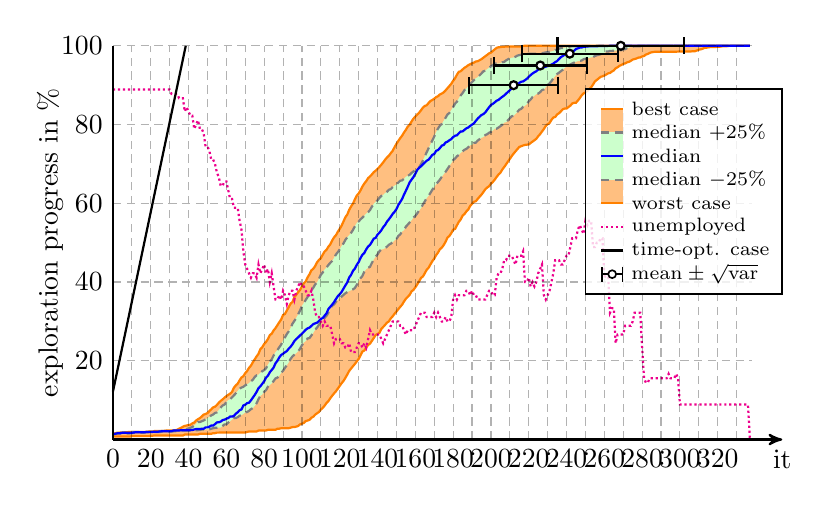 \begin{tikzpicture}[thick]


% plot data, scaled to 8cm
\begin{scope}[yscale=0.05, xscale=0.024]
\draw[draw=orange, fill=orange!50] (0.00, 0.73) -- (1.00, 0.76) -- (2.00, 0.76) -- (3.00, 0.76) -- (4.00, 0.76) -- (5.00, 0.76) -- (6.00, 0.76) -- (7.00, 0.76) -- (8.00, 0.76) -- (9.00, 0.76) -- (10.00, 0.87) -- (11.00, 0.87) -- (12.00, 0.87) -- (13.00, 0.87) -- (14.00, 0.87) -- (15.00, 0.87) -- (16.00, 0.87) -- (17.00, 0.87) -- (18.00, 0.87) -- (19.00, 0.87) -- (20.00, 0.98) -- (21.00, 0.98) -- (22.00, 1.02) -- (23.00, 1.02) -- (24.00, 1.02) -- (25.00, 1.02) -- (26.00, 1.02) -- (27.00, 1.02) -- (28.00, 1.02) -- (29.00, 1.02) -- (30.00, 1.02) -- (31.00, 1.02) -- (32.00, 1.02) -- (33.00, 1.02) -- (34.00, 1.02) -- (35.00, 1.02) -- (36.00, 1.02) -- (37.00, 1.02) -- (38.00, 1.27) -- (39.00, 1.29) -- (40.00, 1.29) -- (41.00, 1.29) -- (42.00, 1.29) -- (43.00, 1.29) -- (44.00, 1.29) -- (45.00, 1.29) -- (46.00, 1.45) -- (47.00, 1.45) -- (48.00, 1.45) -- (49.00, 1.45) -- (50.00, 1.45) -- (51.00, 1.45) -- (52.00, 1.45) -- (53.00, 1.62) -- (54.00, 1.62) -- (55.00, 1.76) -- (56.00, 1.76) -- (57.00, 1.78) -- (58.00, 1.78) -- (59.00, 1.78) -- (60.00, 1.78) -- (61.00, 1.78) -- (62.00, 1.78) -- (63.00, 1.78) -- (64.00, 1.78) -- (65.00, 1.78) -- (66.00, 1.78) -- (67.00, 1.78) -- (68.00, 1.78) -- (69.00, 1.78) -- (70.00, 1.78) -- (71.00, 1.93) -- (72.00, 2.05) -- (73.00, 2.05) -- (74.00, 2.05) -- (75.00, 2.05) -- (76.00, 2.05) -- (77.00, 2.27) -- (78.00, 2.31) -- (79.00, 2.31) -- (80.00, 2.31) -- (81.00, 2.31) -- (82.00, 2.47) -- (83.00, 2.47) -- (84.00, 2.47) -- (85.00, 2.47) -- (86.00, 2.47) -- (87.00, 2.76) -- (88.00, 2.76) -- (89.00, 2.87) -- (90.00, 2.87) -- (91.00, 2.87) -- (92.00, 2.87) -- (93.00, 2.87) -- (94.00, 3.02) -- (95.00, 3.16) -- (96.00, 3.16) -- (97.00, 3.29) -- (98.00, 3.45) -- (99.00, 3.85) -- (100.00, 4.02) -- (101.00, 4.23) -- (102.00, 4.69) -- (103.00, 4.83) -- (104.00, 5.00) -- (105.00, 5.54) -- (106.00, 5.80) -- (107.00, 6.32) -- (108.00, 6.67) -- (109.00, 7.00) -- (110.00, 7.63) -- (111.00, 8.03) -- (112.00, 8.61) -- (113.00, 9.30) -- (114.00, 9.78) -- (115.00, 10.50) -- (116.00, 11.14) -- (117.00, 11.72) -- (118.00, 12.27) -- (119.00, 12.94) -- (120.00, 13.65) -- (121.00, 14.32) -- (122.00, 14.90) -- (123.00, 15.68) -- (124.00, 16.52) -- (125.00, 17.43) -- (126.00, 18.03) -- (127.00, 18.63) -- (128.00, 19.19) -- (129.00, 19.84) -- (130.00, 20.46) -- (131.00, 21.37) -- (132.00, 22.35) -- (133.00, 22.59) -- (134.00, 23.33) -- (135.00, 24.02) -- (136.00, 24.35) -- (137.00, 25.04) -- (138.00, 25.79) -- (139.00, 26.53) -- (140.00, 26.82) -- (141.00, 27.11) -- (142.00, 28.09) -- (143.00, 28.60) -- (144.00, 29.13) -- (145.00, 29.69) -- (146.00, 30.02) -- (147.00, 30.78) -- (148.00, 31.29) -- (149.00, 31.93) -- (150.00, 32.51) -- (151.00, 33.11) -- (152.00, 33.71) -- (153.00, 34.25) -- (154.00, 35.07) -- (155.00, 35.76) -- (156.00, 36.25) -- (157.00, 36.76) -- (158.00, 37.65) -- (159.00, 38.00) -- (160.00, 38.67) -- (161.00, 39.40) -- (162.00, 40.20) -- (163.00, 41.05) -- (164.00, 41.41) -- (165.00, 42.23) -- (166.00, 43.12) -- (167.00, 43.61) -- (168.00, 44.50) -- (169.00, 45.30) -- (170.00, 45.96) -- (171.00, 46.85) -- (172.00, 47.48) -- (173.00, 48.34) -- (174.00, 48.74) -- (175.00, 49.39) -- (176.00, 50.23) -- (177.00, 51.30) -- (178.00, 51.70) -- (179.00, 52.41) -- (180.00, 53.30) -- (181.00, 53.48) -- (182.00, 54.41) -- (183.00, 55.28) -- (184.00, 55.90) -- (185.00, 56.88) -- (186.00, 57.26) -- (187.00, 57.95) -- (188.00, 58.42) -- (189.00, 59.33) -- (190.00, 59.88) -- (191.00, 60.37) -- (192.00, 60.53) -- (193.00, 61.11) -- (194.00, 61.69) -- (195.00, 62.20) -- (196.00, 62.86) -- (197.00, 63.55) -- (198.00, 64.00) -- (199.00, 64.33) -- (200.00, 64.98) -- (201.00, 65.42) -- (202.00, 66.00) -- (203.00, 66.69) -- (204.00, 67.31) -- (205.00, 67.76) -- (206.00, 68.56) -- (207.00, 69.20) -- (208.00, 69.89) -- (209.00, 70.60) -- (210.00, 71.29) -- (211.00, 72.00) -- (212.00, 72.63) -- (213.00, 73.20) -- (214.00, 73.76) -- (215.00, 74.32) -- (216.00, 74.49) -- (217.00, 74.69) -- (218.00, 74.83) -- (219.00, 74.89) -- (220.00, 74.94) -- (221.00, 75.32) -- (222.00, 75.67) -- (223.00, 76.01) -- (224.00, 76.38) -- (225.00, 77.03) -- (226.00, 77.56) -- (227.00, 78.23) -- (228.00, 78.87) -- (229.00, 79.65) -- (230.00, 80.10) -- (231.00, 80.39) -- (232.00, 81.17) -- (233.00, 81.79) -- (234.00, 81.92) -- (235.00, 82.57) -- (236.00, 82.88) -- (237.00, 83.34) -- (238.00, 83.88) -- (239.00, 84.06) -- (240.00, 84.06) -- (241.00, 84.46) -- (242.00, 84.79) -- (243.00, 85.35) -- (244.00, 85.52) -- (245.00, 85.55) -- (246.00, 86.10) -- (247.00, 86.70) -- (248.00, 87.41) -- (249.00, 87.90) -- (250.00, 88.17) -- (251.00, 88.55) -- (252.00, 89.01) -- (253.00, 89.46) -- (254.00, 90.15) -- (255.00, 90.95) -- (256.00, 91.33) -- (257.00, 91.71) -- (258.00, 92.11) -- (259.00, 92.26) -- (260.00, 92.44) -- (261.00, 92.71) -- (262.00, 93.00) -- (263.00, 93.11) -- (264.00, 93.46) -- (265.00, 93.75) -- (266.00, 94.29) -- (267.00, 94.55) -- (268.00, 94.91) -- (269.00, 95.13) -- (270.00, 95.42) -- (271.00, 95.53) -- (272.00, 95.80) -- (273.00, 95.93) -- (274.00, 96.18) -- (275.00, 96.51) -- (276.00, 96.64) -- (277.00, 96.78) -- (278.00, 97.00) -- (279.00, 97.04) -- (280.00, 97.29) -- (281.00, 97.42) -- (282.00, 97.78) -- (283.00, 97.93) -- (284.00, 98.20) -- (285.00, 98.35) -- (286.00, 98.44) -- (287.00, 98.49) -- (288.00, 98.49) -- (289.00, 98.51) -- (290.00, 98.51) -- (291.00, 98.51) -- (292.00, 98.51) -- (293.00, 98.51) -- (294.00, 98.51) -- (295.00, 98.51) -- (296.00, 98.51) -- (297.00, 98.51) -- (298.00, 98.51) -- (299.00, 98.53) -- (300.00, 98.58) -- (301.00, 98.58) -- (302.00, 98.58) -- (303.00, 98.58) -- (304.00, 98.58) -- (305.00, 98.58) -- (306.00, 98.58) -- (307.00, 98.64) -- (308.00, 98.64) -- (309.00, 98.82) -- (310.00, 99.02) -- (311.00, 99.11) -- (312.00, 99.24) -- (313.00, 99.51) -- (314.00, 99.51) -- (315.00, 99.62) -- (316.00, 99.67) -- (317.00, 99.71) -- (318.00, 99.71) -- (319.00, 99.71) -- (320.00, 99.76) -- (321.00, 99.76) -- (322.00, 99.84) -- (323.00, 99.89) -- (324.00, 99.89) -- (325.00, 99.91) -- (326.00, 99.98) -- (327.00, 99.98) -- (328.00, 99.98) -- (329.00, 99.98) -- (330.00, 99.98) -- (331.00, 99.98) -- (332.00, 99.98) -- (333.00, 99.98) -- (334.00, 99.98) -- (335.00, 99.98) -- (336.00, 99.98) -- (337.00, 100.00) -- (337.00, 100.00) -- (336.00, 100.00) -- (335.00, 100.00) -- (334.00, 100.00) -- (333.00, 100.00) -- (332.00, 100.00) -- (331.00, 100.00) -- (330.00, 100.00) -- (329.00, 100.00) -- (328.00, 100.00) -- (327.00, 100.00) -- (326.00, 100.00) -- (325.00, 100.00) -- (324.00, 100.00) -- (323.00, 100.00) -- (322.00, 100.00) -- (321.00, 100.00) -- (320.00, 100.00) -- (319.00, 100.00) -- (318.00, 100.00) -- (317.00, 100.00) -- (316.00, 100.00) -- (315.00, 100.00) -- (314.00, 100.00) -- (313.00, 100.00) -- (312.00, 100.00) -- (311.00, 100.00) -- (310.00, 100.00) -- (309.00, 100.00) -- (308.00, 100.00) -- (307.00, 100.00) -- (306.00, 100.00) -- (305.00, 100.00) -- (304.00, 100.00) -- (303.00, 100.00) -- (302.00, 100.00) -- (301.00, 100.00) -- (300.00, 100.00) -- (299.00, 100.00) -- (298.00, 100.00) -- (297.00, 100.00) -- (296.00, 100.00) -- (295.00, 100.00) -- (294.00, 100.00) -- (293.00, 100.00) -- (292.00, 100.00) -- (291.00, 100.00) -- (290.00, 100.00) -- (289.00, 100.00) -- (288.00, 100.00) -- (287.00, 100.00) -- (286.00, 100.00) -- (285.00, 100.00) -- (284.00, 100.00) -- (283.00, 100.00) -- (282.00, 100.00) -- (281.00, 100.00) -- (280.00, 100.00) -- (279.00, 100.00) -- (278.00, 100.00) -- (277.00, 100.00) -- (276.00, 100.00) -- (275.00, 100.00) -- (274.00, 100.00) -- (273.00, 100.00) -- (272.00, 100.00) -- (271.00, 100.00) -- (270.00, 100.00) -- (269.00, 100.00) -- (268.00, 100.00) -- (267.00, 100.00) -- (266.00, 100.00) -- (265.00, 100.00) -- (264.00, 100.00) -- (263.00, 100.00) -- (262.00, 100.00) -- (261.00, 100.00) -- (260.00, 100.00) -- (259.00, 100.00) -- (258.00, 100.00) -- (257.00, 100.00) -- (256.00, 100.00) -- (255.00, 100.00) -- (254.00, 100.00) -- (253.00, 100.00) -- (252.00, 100.00) -- (251.00, 100.00) -- (250.00, 100.00) -- (249.00, 100.00) -- (248.00, 100.00) -- (247.00, 100.00) -- (246.00, 100.00) -- (245.00, 100.00) -- (244.00, 100.00) -- (243.00, 100.00) -- (242.00, 100.00) -- (241.00, 100.00) -- (240.00, 100.00) -- (239.00, 100.00) -- (238.00, 100.00) -- (237.00, 100.00) -- (236.00, 100.00) -- (235.00, 100.00) -- (234.00, 100.00) -- (233.00, 100.00) -- (232.00, 100.00) -- (231.00, 100.00) -- (230.00, 100.00) -- (229.00, 100.00) -- (228.00, 100.00) -- (227.00, 100.00) -- (226.00, 100.00) -- (225.00, 100.00) -- (224.00, 100.00) -- (223.00, 100.00) -- (222.00, 100.00) -- (221.00, 100.00) -- (220.00, 100.00) -- (219.00, 100.00) -- (218.00, 100.00) -- (217.00, 99.98) -- (216.00, 99.84) -- (215.00, 99.84) -- (214.00, 99.84) -- (213.00, 99.84) -- (212.00, 99.84) -- (211.00, 99.84) -- (210.00, 99.84) -- (209.00, 99.84) -- (208.00, 99.84) -- (207.00, 99.76) -- (206.00, 99.76) -- (205.00, 99.67) -- (204.00, 99.62) -- (203.00, 99.49) -- (202.00, 99.09) -- (201.00, 98.69) -- (200.00, 98.27) -- (199.00, 98.09) -- (198.00, 97.69) -- (197.00, 97.35) -- (196.00, 96.98) -- (195.00, 96.62) -- (194.00, 96.35) -- (193.00, 96.09) -- (192.00, 96.02) -- (191.00, 95.73) -- (190.00, 95.55) -- (189.00, 95.31) -- (188.00, 95.09) -- (187.00, 94.71) -- (186.00, 94.42) -- (185.00, 94.00) -- (184.00, 93.55) -- (183.00, 93.40) -- (182.00, 92.66) -- (181.00, 91.75) -- (180.00, 91.11) -- (179.00, 90.35) -- (178.00, 89.79) -- (177.00, 89.24) -- (176.00, 88.68) -- (175.00, 88.19) -- (174.00, 87.88) -- (173.00, 87.66) -- (172.00, 87.21) -- (171.00, 86.97) -- (170.00, 86.57) -- (169.00, 86.24) -- (168.00, 85.99) -- (167.00, 85.48) -- (166.00, 84.90) -- (165.00, 84.72) -- (164.00, 84.30) -- (163.00, 83.63) -- (162.00, 83.01) -- (161.00, 82.54) -- (160.00, 82.03) -- (159.00, 81.50) -- (158.00, 80.79) -- (157.00, 79.96) -- (156.00, 79.50) -- (155.00, 78.67) -- (154.00, 77.99) -- (153.00, 77.18) -- (152.00, 76.56) -- (151.00, 75.85) -- (150.00, 75.09) -- (149.00, 74.27) -- (148.00, 73.32) -- (147.00, 72.74) -- (146.00, 72.09) -- (145.00, 71.65) -- (144.00, 71.07) -- (143.00, 70.40) -- (142.00, 69.80) -- (141.00, 69.25) -- (140.00, 68.76) -- (139.00, 68.29) -- (138.00, 67.91) -- (137.00, 67.33) -- (136.00, 66.84) -- (135.00, 66.38) -- (134.00, 65.64) -- (133.00, 65.02) -- (132.00, 64.27) -- (131.00, 63.29) -- (130.00, 62.51) -- (129.00, 61.95) -- (128.00, 61.00) -- (127.00, 59.91) -- (126.00, 59.20) -- (125.00, 58.35) -- (124.00, 57.17) -- (123.00, 56.48) -- (122.00, 55.41) -- (121.00, 54.35) -- (120.00, 53.52) -- (119.00, 52.77) -- (118.00, 51.90) -- (117.00, 51.37) -- (116.00, 50.57) -- (115.00, 49.57) -- (114.00, 48.99) -- (113.00, 48.19) -- (112.00, 47.77) -- (111.00, 46.96) -- (110.00, 46.08) -- (109.00, 45.61) -- (108.00, 45.03) -- (107.00, 44.05) -- (106.00, 43.38) -- (105.00, 42.98) -- (104.00, 41.98) -- (103.00, 41.21) -- (102.00, 40.18) -- (101.00, 39.67) -- (100.00, 38.89) -- (99.00, 37.98) -- (98.00, 37.45) -- (97.00, 36.78) -- (96.00, 36.20) -- (95.00, 34.93) -- (94.00, 34.53) -- (93.00, 33.62) -- (92.00, 32.78) -- (91.00, 31.89) -- (90.00, 31.62) -- (89.00, 30.49) -- (88.00, 29.78) -- (87.00, 29.04) -- (86.00, 28.29) -- (85.00, 27.71) -- (84.00, 26.88) -- (83.00, 26.53) -- (82.00, 25.53) -- (81.00, 24.79) -- (80.00, 24.26) -- (79.00, 23.46) -- (78.00, 22.95) -- (77.00, 21.77) -- (76.00, 21.10) -- (75.00, 20.37) -- (74.00, 19.61) -- (73.00, 18.75) -- (72.00, 18.21) -- (71.00, 17.41) -- (70.00, 16.86) -- (69.00, 16.08) -- (68.00, 15.77) -- (67.00, 15.03) -- (66.00, 14.19) -- (65.00, 13.76) -- (64.00, 13.16) -- (63.00, 12.12) -- (62.00, 11.65) -- (61.00, 11.34) -- (60.00, 11.01) -- (59.00, 10.63) -- (58.00, 10.18) -- (57.00, 9.81) -- (56.00, 9.36) -- (55.00, 8.78) -- (54.00, 8.34) -- (53.00, 8.16) -- (52.00, 7.67) -- (51.00, 7.23) -- (50.00, 6.72) -- (49.00, 6.47) -- (48.00, 6.34) -- (47.00, 5.85) -- (46.00, 5.45) -- (45.00, 5.16) -- (44.00, 4.85) -- (43.00, 4.31) -- (42.00, 4.11) -- (41.00, 3.76) -- (40.00, 3.69) -- (39.00, 3.56) -- (38.00, 3.47) -- (37.00, 3.25) -- (36.00, 2.98) -- (35.00, 2.76) -- (34.00, 2.49) -- (33.00, 2.36) -- (32.00, 2.33) -- (31.00, 2.33) -- (30.00, 2.27) -- (29.00, 2.27) -- (28.00, 2.27) -- (27.00, 2.20) -- (26.00, 2.20) -- (25.00, 2.16) -- (24.00, 2.16) -- (23.00, 2.16) -- (22.00, 2.16) -- (21.00, 2.02) -- (20.00, 2.02) -- (19.00, 2.02) -- (18.00, 2.00) -- (17.00, 1.93) -- (16.00, 1.93) -- (15.00, 1.93) -- (14.00, 1.93) -- (13.00, 1.93) -- (12.00, 1.93) -- (11.00, 1.93) -- (10.00, 1.93) -- (9.00, 1.93) -- (8.00, 1.89) -- (7.00, 1.87) -- (6.00, 1.82) -- (5.00, 1.82) -- (4.00, 1.78) -- (3.00, 1.71) -- (2.00, 1.71) -- (1.00, 1.56) -- (0.00, 1.36);
\draw[gray, densely dashed, fill=green!20] (0.00, 1.29) -- (1.00, 1.36) -- (2.00, 1.47) -- (3.00, 1.56) -- (4.00, 1.56) -- (5.00, 1.56) -- (6.00, 1.56) -- (7.00, 1.56) -- (8.00, 1.56) -- (9.00, 1.56) -- (10.00, 1.62) -- (11.00, 1.71) -- (12.00, 1.71) -- (13.00, 1.71) -- (14.00, 1.71) -- (15.00, 1.71) -- (16.00, 1.71) -- (17.00, 1.78) -- (18.00, 1.87) -- (19.00, 1.87) -- (20.00, 1.89) -- (21.00, 1.89) -- (22.00, 1.89) -- (23.00, 1.89) -- (24.00, 1.89) -- (25.00, 1.89) -- (26.00, 2.00) -- (27.00, 2.05) -- (28.00, 2.05) -- (29.00, 2.05) -- (30.00, 2.05) -- (31.00, 2.05) -- (32.00, 2.07) -- (33.00, 2.07) -- (34.00, 2.07) -- (35.00, 2.25) -- (36.00, 2.29) -- (37.00, 2.29) -- (38.00, 2.29) -- (39.00, 2.31) -- (40.00, 2.31) -- (41.00, 2.31) -- (42.00, 2.33) -- (43.00, 2.33) -- (44.00, 2.38) -- (45.00, 2.38) -- (46.00, 2.42) -- (47.00, 2.54) -- (48.00, 2.54) -- (49.00, 2.54) -- (50.00, 2.60) -- (51.00, 2.60) -- (52.00, 2.76) -- (53.00, 2.87) -- (54.00, 2.98) -- (55.00, 2.98) -- (56.00, 3.05) -- (57.00, 3.05) -- (58.00, 3.42) -- (59.00, 3.85) -- (60.00, 3.85) -- (61.00, 4.31) -- (62.00, 4.65) -- (63.00, 5.07) -- (64.00, 5.47) -- (65.00, 5.47) -- (66.00, 5.67) -- (67.00, 6.05) -- (68.00, 6.20) -- (69.00, 6.52) -- (70.00, 6.89) -- (71.00, 7.00) -- (72.00, 7.29) -- (73.00, 7.72) -- (74.00, 7.96) -- (75.00, 8.56) -- (76.00, 9.21) -- (77.00, 10.25) -- (78.00, 11.10) -- (79.00, 11.47) -- (80.00, 12.12) -- (81.00, 12.54) -- (82.00, 13.43) -- (83.00, 13.85) -- (84.00, 14.28) -- (85.00, 14.85) -- (86.00, 15.52) -- (87.00, 15.72) -- (88.00, 16.17) -- (89.00, 16.99) -- (90.00, 17.46) -- (91.00, 18.23) -- (92.00, 18.86) -- (93.00, 19.61) -- (94.00, 20.48) -- (95.00, 21.13) -- (96.00, 21.55) -- (97.00, 21.97) -- (98.00, 22.41) -- (99.00, 23.06) -- (100.00, 23.97) -- (101.00, 24.64) -- (102.00, 25.02) -- (103.00, 25.68) -- (104.00, 25.79) -- (105.00, 26.44) -- (106.00, 27.11) -- (107.00, 27.89) -- (108.00, 28.44) -- (109.00, 29.15) -- (110.00, 29.91) -- (111.00, 30.44) -- (112.00, 30.91) -- (113.00, 31.42) -- (114.00, 32.22) -- (115.00, 33.27) -- (116.00, 33.96) -- (117.00, 34.33) -- (118.00, 34.96) -- (119.00, 35.49) -- (120.00, 35.89) -- (121.00, 36.31) -- (122.00, 36.74) -- (123.00, 37.16) -- (124.00, 37.45) -- (125.00, 37.71) -- (126.00, 37.91) -- (127.00, 38.14) -- (128.00, 38.49) -- (129.00, 39.27) -- (130.00, 40.16) -- (131.00, 40.98) -- (132.00, 41.56) -- (133.00, 42.63) -- (134.00, 43.27) -- (135.00, 43.61) -- (136.00, 43.87) -- (137.00, 44.85) -- (138.00, 45.74) -- (139.00, 46.45) -- (140.00, 47.03) -- (141.00, 47.81) -- (142.00, 48.28) -- (143.00, 48.34) -- (144.00, 48.61) -- (145.00, 48.99) -- (146.00, 49.48) -- (147.00, 49.74) -- (148.00, 50.12) -- (149.00, 50.63) -- (150.00, 50.97) -- (151.00, 51.70) -- (152.00, 52.10) -- (153.00, 52.84) -- (154.00, 53.17) -- (155.00, 54.08) -- (156.00, 54.59) -- (157.00, 55.15) -- (158.00, 55.73) -- (159.00, 56.39) -- (160.00, 56.79) -- (161.00, 57.44) -- (162.00, 58.17) -- (163.00, 58.75) -- (164.00, 59.71) -- (165.00, 60.48) -- (166.00, 61.35) -- (167.00, 61.91) -- (168.00, 62.64) -- (169.00, 63.46) -- (170.00, 64.09) -- (171.00, 64.84) -- (172.00, 65.44) -- (173.00, 66.02) -- (174.00, 66.73) -- (175.00, 67.40) -- (176.00, 68.00) -- (177.00, 68.71) -- (178.00, 69.45) -- (179.00, 70.20) -- (180.00, 70.96) -- (181.00, 71.36) -- (182.00, 71.94) -- (183.00, 72.27) -- (184.00, 72.80) -- (185.00, 73.20) -- (186.00, 73.60) -- (187.00, 73.83) -- (188.00, 74.23) -- (189.00, 74.74) -- (190.00, 74.81) -- (191.00, 75.34) -- (192.00, 75.41) -- (193.00, 75.94) -- (194.00, 76.30) -- (195.00, 76.65) -- (196.00, 76.81) -- (197.00, 77.34) -- (198.00, 77.54) -- (199.00, 77.92) -- (200.00, 78.12) -- (201.00, 78.50) -- (202.00, 78.96) -- (203.00, 78.96) -- (204.00, 79.25) -- (205.00, 79.59) -- (206.00, 79.94) -- (207.00, 80.50) -- (208.00, 80.59) -- (209.00, 81.10) -- (210.00, 81.61) -- (211.00, 82.10) -- (212.00, 82.21) -- (213.00, 82.74) -- (214.00, 83.23) -- (215.00, 83.77) -- (216.00, 83.99) -- (217.00, 84.50) -- (218.00, 84.79) -- (219.00, 85.17) -- (220.00, 85.92) -- (221.00, 86.37) -- (222.00, 86.99) -- (223.00, 87.32) -- (224.00, 87.75) -- (225.00, 87.86) -- (226.00, 88.21) -- (227.00, 88.75) -- (228.00, 88.93) -- (229.00, 89.50) -- (230.00, 90.06) -- (231.00, 90.46) -- (232.00, 91.02) -- (233.00, 91.75) -- (234.00, 92.33) -- (235.00, 92.82) -- (236.00, 93.17) -- (237.00, 93.55) -- (238.00, 93.91) -- (239.00, 94.37) -- (240.00, 94.77) -- (241.00, 95.11) -- (242.00, 95.24) -- (243.00, 95.51) -- (244.00, 95.73) -- (245.00, 95.93) -- (246.00, 96.11) -- (247.00, 96.18) -- (248.00, 96.26) -- (249.00, 96.58) -- (250.00, 96.75) -- (251.00, 96.84) -- (252.00, 96.95) -- (253.00, 97.06) -- (254.00, 97.15) -- (255.00, 97.40) -- (256.00, 97.60) -- (257.00, 97.71) -- (258.00, 97.84) -- (259.00, 98.09) -- (260.00, 98.20) -- (261.00, 98.53) -- (262.00, 98.53) -- (263.00, 98.71) -- (264.00, 98.71) -- (265.00, 98.75) -- (266.00, 98.80) -- (267.00, 98.82) -- (268.00, 98.84) -- (269.00, 98.89) -- (270.00, 99.11) -- (271.00, 99.15) -- (272.00, 99.38) -- (273.00, 99.51) -- (274.00, 99.71) -- (275.00, 99.82) -- (276.00, 99.87) -- (277.00, 99.87) -- (278.00, 99.87) -- (279.00, 99.87) -- (280.00, 99.89) -- (281.00, 100.00) -- (282.00, 100.00) -- (283.00, 100.00) -- (284.00, 100.00) -- (285.00, 100.00) -- (286.00, 100.00) -- (287.00, 100.00) -- (288.00, 100.00) -- (289.00, 100.00) -- (290.00, 100.00) -- (291.00, 100.00) -- (292.00, 100.00) -- (293.00, 100.00) -- (294.00, 100.00) -- (295.00, 100.00) -- (296.00, 100.00) -- (297.00, 100.00) -- (298.00, 100.00) -- (299.00, 100.00) -- (300.00, 100.00) -- (301.00, 100.00) -- (302.00, 100.00) -- (303.00, 100.00) -- (304.00, 100.00) -- (305.00, 100.00) -- (306.00, 100.00) -- (307.00, 100.00) -- (308.00, 100.00) -- (309.00, 100.00) -- (310.00, 100.00) -- (311.00, 100.00) -- (312.00, 100.00) -- (313.00, 100.00) -- (314.00, 100.00) -- (315.00, 100.00) -- (316.00, 100.00) -- (317.00, 100.00) -- (318.00, 100.00) -- (319.00, 100.00) -- (320.00, 100.00) -- (321.00, 100.00) -- (322.00, 100.00) -- (323.00, 100.00) -- (324.00, 100.00) -- (325.00, 100.00) -- (326.00, 100.00) -- (327.00, 100.00) -- (328.00, 100.00) -- (329.00, 100.00) -- (330.00, 100.00) -- (331.00, 100.00) -- (332.00, 100.00) -- (333.00, 100.00) -- (334.00, 100.00) -- (335.00, 100.00) -- (336.00, 100.00) -- (337.00, 100.00) -- (337.00, 100.00) -- (336.00, 100.00) -- (335.00, 100.00) -- (334.00, 100.00) -- (333.00, 100.00) -- (332.00, 100.00) -- (331.00, 100.00) -- (330.00, 100.00) -- (329.00, 100.00) -- (328.00, 100.00) -- (327.00, 100.00) -- (326.00, 100.00) -- (325.00, 100.00) -- (324.00, 100.00) -- (323.00, 100.00) -- (322.00, 100.00) -- (321.00, 100.00) -- (320.00, 100.00) -- (319.00, 100.00) -- (318.00, 100.00) -- (317.00, 100.00) -- (316.00, 100.00) -- (315.00, 100.00) -- (314.00, 100.00) -- (313.00, 100.00) -- (312.00, 100.00) -- (311.00, 100.00) -- (310.00, 100.00) -- (309.00, 100.00) -- (308.00, 100.00) -- (307.00, 100.00) -- (306.00, 100.00) -- (305.00, 100.00) -- (304.00, 100.00) -- (303.00, 100.00) -- (302.00, 100.00) -- (301.00, 100.00) -- (300.00, 100.00) -- (299.00, 100.00) -- (298.00, 100.00) -- (297.00, 100.00) -- (296.00, 100.00) -- (295.00, 100.00) -- (294.00, 100.00) -- (293.00, 100.00) -- (292.00, 100.00) -- (291.00, 100.00) -- (290.00, 100.00) -- (289.00, 100.00) -- (288.00, 100.00) -- (287.00, 100.00) -- (286.00, 100.00) -- (285.00, 100.00) -- (284.00, 100.00) -- (283.00, 100.00) -- (282.00, 100.00) -- (281.00, 100.00) -- (280.00, 100.00) -- (279.00, 100.00) -- (278.00, 100.00) -- (277.00, 100.00) -- (276.00, 100.00) -- (275.00, 100.00) -- (274.00, 100.00) -- (273.00, 100.00) -- (272.00, 100.00) -- (271.00, 100.00) -- (270.00, 100.00) -- (269.00, 100.00) -- (268.00, 100.00) -- (267.00, 100.00) -- (266.00, 100.00) -- (265.00, 100.00) -- (264.00, 100.00) -- (263.00, 100.00) -- (262.00, 100.00) -- (261.00, 100.00) -- (260.00, 100.00) -- (259.00, 100.00) -- (258.00, 100.00) -- (257.00, 100.00) -- (256.00, 100.00) -- (255.00, 100.00) -- (254.00, 100.00) -- (253.00, 99.96) -- (252.00, 99.93) -- (251.00, 99.93) -- (250.00, 99.93) -- (249.00, 99.93) -- (248.00, 99.93) -- (247.00, 99.93) -- (246.00, 99.93) -- (245.00, 99.91) -- (244.00, 99.91) -- (243.00, 99.91) -- (242.00, 99.80) -- (241.00, 99.69) -- (240.00, 99.60) -- (239.00, 99.56) -- (238.00, 99.47) -- (237.00, 99.42) -- (236.00, 99.27) -- (235.00, 99.00) -- (234.00, 98.95) -- (233.00, 98.71) -- (232.00, 98.58) -- (231.00, 98.49) -- (230.00, 98.42) -- (229.00, 98.33) -- (228.00, 98.22) -- (227.00, 98.11) -- (226.00, 98.07) -- (225.00, 98.02) -- (224.00, 97.98) -- (223.00, 97.98) -- (222.00, 97.98) -- (221.00, 97.98) -- (220.00, 97.98) -- (219.00, 97.95) -- (218.00, 97.89) -- (217.00, 97.80) -- (216.00, 97.75) -- (215.00, 97.64) -- (214.00, 97.51) -- (213.00, 97.24) -- (212.00, 97.04) -- (211.00, 96.98) -- (210.00, 96.78) -- (209.00, 96.58) -- (208.00, 96.29) -- (207.00, 95.91) -- (206.00, 95.82) -- (205.00, 95.57) -- (204.00, 95.49) -- (203.00, 95.49) -- (202.00, 95.49) -- (201.00, 95.11) -- (200.00, 94.77) -- (199.00, 94.44) -- (198.00, 94.08) -- (197.00, 93.68) -- (196.00, 93.53) -- (195.00, 93.00) -- (194.00, 92.53) -- (193.00, 92.02) -- (192.00, 91.79) -- (191.00, 91.26) -- (190.00, 90.79) -- (189.00, 90.26) -- (188.00, 89.79) -- (187.00, 89.15) -- (186.00, 88.75) -- (185.00, 88.01) -- (184.00, 87.41) -- (183.00, 86.70) -- (182.00, 85.79) -- (181.00, 85.32) -- (180.00, 84.46) -- (179.00, 83.66) -- (178.00, 82.94) -- (177.00, 82.57) -- (176.00, 81.72) -- (175.00, 80.97) -- (174.00, 80.16) -- (173.00, 79.72) -- (172.00, 79.01) -- (171.00, 78.10) -- (170.00, 76.98) -- (169.00, 75.96) -- (168.00, 74.98) -- (167.00, 73.98) -- (166.00, 72.96) -- (165.00, 71.94) -- (164.00, 70.87) -- (163.00, 69.91) -- (162.00, 69.16) -- (161.00, 68.85) -- (160.00, 68.47) -- (159.00, 68.11) -- (158.00, 67.73) -- (157.00, 67.24) -- (156.00, 67.00) -- (155.00, 66.76) -- (154.00, 66.22) -- (153.00, 65.82) -- (152.00, 65.73) -- (151.00, 65.29) -- (150.00, 64.75) -- (149.00, 64.49) -- (148.00, 64.11) -- (147.00, 63.60) -- (146.00, 63.44) -- (145.00, 62.93) -- (144.00, 62.58) -- (143.00, 62.15) -- (142.00, 61.89) -- (141.00, 61.40) -- (140.00, 60.75) -- (139.00, 60.33) -- (138.00, 59.84) -- (137.00, 59.15) -- (136.00, 58.28) -- (135.00, 57.75) -- (134.00, 57.37) -- (133.00, 56.84) -- (132.00, 56.37) -- (131.00, 55.95) -- (130.00, 55.37) -- (129.00, 55.04) -- (128.00, 54.15) -- (127.00, 53.24) -- (126.00, 52.52) -- (125.00, 51.90) -- (124.00, 51.37) -- (123.00, 50.74) -- (122.00, 49.83) -- (121.00, 49.17) -- (120.00, 48.32) -- (119.00, 47.61) -- (118.00, 47.01) -- (117.00, 46.16) -- (116.00, 45.36) -- (115.00, 44.90) -- (114.00, 44.32) -- (113.00, 43.70) -- (112.00, 43.21) -- (111.00, 42.43) -- (110.00, 41.87) -- (109.00, 40.80) -- (108.00, 39.92) -- (107.00, 39.40) -- (106.00, 38.56) -- (105.00, 37.89) -- (104.00, 36.94) -- (103.00, 36.22) -- (102.00, 35.47) -- (101.00, 34.73) -- (100.00, 33.93) -- (99.00, 32.78) -- (98.00, 31.84) -- (97.00, 30.89) -- (96.00, 30.13) -- (95.00, 29.44) -- (94.00, 28.33) -- (93.00, 27.48) -- (92.00, 26.80) -- (91.00, 25.93) -- (90.00, 25.19) -- (89.00, 24.13) -- (88.00, 23.42) -- (87.00, 22.70) -- (86.00, 22.17) -- (85.00, 21.33) -- (84.00, 20.37) -- (83.00, 19.81) -- (82.00, 19.01) -- (81.00, 18.12) -- (80.00, 17.63) -- (79.00, 17.37) -- (78.00, 16.94) -- (77.00, 16.48) -- (76.00, 16.32) -- (75.00, 15.88) -- (74.00, 15.17) -- (73.00, 14.79) -- (72.00, 14.34) -- (71.00, 14.03) -- (70.00, 13.76) -- (69.00, 13.41) -- (68.00, 13.19) -- (67.00, 12.94) -- (66.00, 12.36) -- (65.00, 11.74) -- (64.00, 11.21) -- (63.00, 10.72) -- (62.00, 10.25) -- (61.00, 10.03) -- (60.00, 9.50) -- (59.00, 8.87) -- (58.00, 8.65) -- (57.00, 8.12) -- (56.00, 7.54) -- (55.00, 6.89) -- (54.00, 6.76) -- (53.00, 6.36) -- (52.00, 6.14) -- (51.00, 5.74) -- (50.00, 5.43) -- (49.00, 5.14) -- (48.00, 4.85) -- (47.00, 4.65) -- (46.00, 4.45) -- (45.00, 4.45) -- (44.00, 4.02) -- (43.00, 3.56) -- (42.00, 3.18) -- (41.00, 3.00) -- (40.00, 2.82) -- (39.00, 2.65) -- (38.00, 2.42) -- (37.00, 2.42) -- (36.00, 2.42) -- (35.00, 2.33) -- (34.00, 2.33) -- (33.00, 2.33) -- (32.00, 2.31) -- (31.00, 2.20) -- (30.00, 2.16) -- (29.00, 2.16) -- (28.00, 2.16) -- (27.00, 2.16) -- (26.00, 2.16) -- (25.00, 2.13) -- (24.00, 2.07) -- (23.00, 2.07) -- (22.00, 2.07) -- (21.00, 2.00) -- (20.00, 2.00) -- (19.00, 1.93) -- (18.00, 1.93) -- (17.00, 1.89) -- (16.00, 1.89) -- (15.00, 1.89) -- (14.00, 1.89) -- (13.00, 1.89) -- (12.00, 1.89) -- (11.00, 1.89) -- (10.00, 1.89) -- (9.00, 1.89) -- (8.00, 1.87) -- (7.00, 1.82) -- (6.00, 1.78) -- (5.00, 1.78) -- (4.00, 1.71) -- (3.00, 1.65) -- (2.00, 1.62) -- (1.00, 1.56) -- (0.00, 1.36);
\draw[blue] (0.00, 1.36) -- (1.00, 1.47) -- (2.00, 1.56) -- (3.00, 1.62) -- (4.00, 1.62) -- (5.00, 1.71) -- (6.00, 1.71) -- (7.00, 1.71) -- (8.00, 1.71) -- (9.00, 1.71) -- (10.00, 1.71) -- (11.00, 1.78) -- (12.00, 1.87) -- (13.00, 1.87) -- (14.00, 1.87) -- (15.00, 1.87) -- (16.00, 1.87) -- (17.00, 1.87) -- (18.00, 1.91) -- (19.00, 1.91) -- (20.00, 1.93) -- (21.00, 1.93) -- (22.00, 2.00) -- (23.00, 2.00) -- (24.00, 2.00) -- (25.00, 2.07) -- (26.00, 2.09) -- (27.00, 2.13) -- (28.00, 2.13) -- (29.00, 2.13) -- (30.00, 2.13) -- (31.00, 2.13) -- (32.00, 2.27) -- (33.00, 2.31) -- (34.00, 2.31) -- (35.00, 2.31) -- (36.00, 2.36) -- (37.00, 2.36) -- (38.00, 2.36) -- (39.00, 2.38) -- (40.00, 2.38) -- (41.00, 2.38) -- (42.00, 2.42) -- (43.00, 2.56) -- (44.00, 2.67) -- (45.00, 2.67) -- (46.00, 2.67) -- (47.00, 2.74) -- (48.00, 2.74) -- (49.00, 3.09) -- (50.00, 3.09) -- (51.00, 3.27) -- (52.00, 3.54) -- (53.00, 3.54) -- (54.00, 3.91) -- (55.00, 4.36) -- (56.00, 4.38) -- (57.00, 4.56) -- (58.00, 4.94) -- (59.00, 5.05) -- (60.00, 5.29) -- (61.00, 5.45) -- (62.00, 5.83) -- (63.00, 5.83) -- (64.00, 6.00) -- (65.00, 6.56) -- (66.00, 6.92) -- (67.00, 7.45) -- (68.00, 7.65) -- (69.00, 8.65) -- (70.00, 8.85) -- (71.00, 9.25) -- (72.00, 9.36) -- (73.00, 9.94) -- (74.00, 10.63) -- (75.00, 11.32) -- (76.00, 12.10) -- (77.00, 13.03) -- (78.00, 13.54) -- (79.00, 14.16) -- (80.00, 14.79) -- (81.00, 15.74) -- (82.00, 16.21) -- (83.00, 17.10) -- (84.00, 17.66) -- (85.00, 18.28) -- (86.00, 19.37) -- (87.00, 19.99) -- (88.00, 20.86) -- (89.00, 21.48) -- (90.00, 21.79) -- (91.00, 22.15) -- (92.00, 22.46) -- (93.00, 23.08) -- (94.00, 23.57) -- (95.00, 24.22) -- (96.00, 25.02) -- (97.00, 25.53) -- (98.00, 25.97) -- (99.00, 26.44) -- (100.00, 26.88) -- (101.00, 27.37) -- (102.00, 27.89) -- (103.00, 28.24) -- (104.00, 28.42) -- (105.00, 28.86) -- (106.00, 29.31) -- (107.00, 29.51) -- (108.00, 29.69) -- (109.00, 30.09) -- (110.00, 30.62) -- (111.00, 30.87) -- (112.00, 31.47) -- (113.00, 32.04) -- (114.00, 33.16) -- (115.00, 33.71) -- (116.00, 34.29) -- (117.00, 34.91) -- (118.00, 35.71) -- (119.00, 36.42) -- (120.00, 36.91) -- (121.00, 37.51) -- (122.00, 38.34) -- (123.00, 39.16) -- (124.00, 39.92) -- (125.00, 41.16) -- (126.00, 41.83) -- (127.00, 42.85) -- (128.00, 43.41) -- (129.00, 44.34) -- (130.00, 45.07) -- (131.00, 46.12) -- (132.00, 46.94) -- (133.00, 47.39) -- (134.00, 48.30) -- (135.00, 49.03) -- (136.00, 49.43) -- (137.00, 50.21) -- (138.00, 51.03) -- (139.00, 51.21) -- (140.00, 52.06) -- (141.00, 52.55) -- (142.00, 53.15) -- (143.00, 53.95) -- (144.00, 54.50) -- (145.00, 55.35) -- (146.00, 55.93) -- (147.00, 56.59) -- (148.00, 57.30) -- (149.00, 57.84) -- (150.00, 58.53) -- (151.00, 59.57) -- (152.00, 60.33) -- (153.00, 61.09) -- (154.00, 62.22) -- (155.00, 63.20) -- (156.00, 64.24) -- (157.00, 65.33) -- (158.00, 66.02) -- (159.00, 66.67) -- (160.00, 67.53) -- (161.00, 68.49) -- (162.00, 69.02) -- (163.00, 69.40) -- (164.00, 69.89) -- (165.00, 70.36) -- (166.00, 70.82) -- (167.00, 71.09) -- (168.00, 71.67) -- (169.00, 72.31) -- (170.00, 72.52) -- (171.00, 73.34) -- (172.00, 73.52) -- (173.00, 74.03) -- (174.00, 74.65) -- (175.00, 74.81) -- (176.00, 75.45) -- (177.00, 75.65) -- (178.00, 76.01) -- (179.00, 76.30) -- (180.00, 76.83) -- (181.00, 77.16) -- (182.00, 77.27) -- (183.00, 77.79) -- (184.00, 78.23) -- (185.00, 78.27) -- (186.00, 78.65) -- (187.00, 79.05) -- (188.00, 79.25) -- (189.00, 79.65) -- (190.00, 79.99) -- (191.00, 80.30) -- (192.00, 80.94) -- (193.00, 81.52) -- (194.00, 81.99) -- (195.00, 82.43) -- (196.00, 82.66) -- (197.00, 83.08) -- (198.00, 83.74) -- (199.00, 84.39) -- (200.00, 84.97) -- (201.00, 85.26) -- (202.00, 85.63) -- (203.00, 86.06) -- (204.00, 86.26) -- (205.00, 86.68) -- (206.00, 87.04) -- (207.00, 87.39) -- (208.00, 87.84) -- (209.00, 88.28) -- (210.00, 88.70) -- (211.00, 89.19) -- (212.00, 89.59) -- (213.00, 89.84) -- (214.00, 90.30) -- (215.00, 90.57) -- (216.00, 90.88) -- (217.00, 90.95) -- (218.00, 91.28) -- (219.00, 91.62) -- (220.00, 92.13) -- (221.00, 92.57) -- (222.00, 92.97) -- (223.00, 93.28) -- (224.00, 93.53) -- (225.00, 93.97) -- (226.00, 94.13) -- (227.00, 94.31) -- (228.00, 94.57) -- (229.00, 94.71) -- (230.00, 94.84) -- (231.00, 94.97) -- (232.00, 95.22) -- (233.00, 95.49) -- (234.00, 95.86) -- (235.00, 96.13) -- (236.00, 96.66) -- (237.00, 97.13) -- (238.00, 97.40) -- (239.00, 97.75) -- (240.00, 98.09) -- (241.00, 98.11) -- (242.00, 98.27) -- (243.00, 98.33) -- (244.00, 98.73) -- (245.00, 99.20) -- (246.00, 99.36) -- (247.00, 99.56) -- (248.00, 99.58) -- (249.00, 99.73) -- (250.00, 99.78) -- (251.00, 99.82) -- (252.00, 99.89) -- (253.00, 99.89) -- (254.00, 99.89) -- (255.00, 99.89) -- (256.00, 99.89) -- (257.00, 99.93) -- (258.00, 99.96) -- (259.00, 99.96) -- (260.00, 99.96) -- (261.00, 99.96) -- (262.00, 99.98) -- (263.00, 100.00) -- (264.00, 100.00) -- (265.00, 100.00) -- (266.00, 100.00) -- (267.00, 100.00) -- (268.00, 100.00) -- (269.00, 100.00) -- (270.00, 100.00) -- (271.00, 100.00) -- (272.00, 100.00) -- (273.00, 100.00) -- (274.00, 100.00) -- (275.00, 100.00) -- (276.00, 100.00) -- (277.00, 100.00) -- (278.00, 100.00) -- (279.00, 100.00) -- (280.00, 100.00) -- (281.00, 100.00) -- (282.00, 100.00) -- (283.00, 100.00) -- (284.00, 100.00) -- (285.00, 100.00) -- (286.00, 100.00) -- (287.00, 100.00) -- (288.00, 100.00) -- (289.00, 100.00) -- (290.00, 100.00) -- (291.00, 100.00) -- (292.00, 100.00) -- (293.00, 100.00) -- (294.00, 100.00) -- (295.00, 100.00) -- (296.00, 100.00) -- (297.00, 100.00) -- (298.00, 100.00) -- (299.00, 100.00) -- (300.00, 100.00) -- (301.00, 100.00) -- (302.00, 100.00) -- (303.00, 100.00) -- (304.00, 100.00) -- (305.00, 100.00) -- (306.00, 100.00) -- (307.00, 100.00) -- (308.00, 100.00) -- (309.00, 100.00) -- (310.00, 100.00) -- (311.00, 100.00) -- (312.00, 100.00) -- (313.00, 100.00) -- (314.00, 100.00) -- (315.00, 100.00) -- (316.00, 100.00) -- (317.00, 100.00) -- (318.00, 100.00) -- (319.00, 100.00) -- (320.00, 100.00) -- (321.00, 100.00) -- (322.00, 100.00) -- (323.00, 100.00) -- (324.00, 100.00) -- (325.00, 100.00) -- (326.00, 100.00) -- (327.00, 100.00) -- (328.00, 100.00) -- (329.00, 100.00) -- (330.00, 100.00) -- (331.00, 100.00) -- (332.00, 100.00) -- (333.00, 100.00) -- (334.00, 100.00) -- (335.00, 100.00) -- (336.00, 100.00) -- (337.00, 100.00);
\draw[densely dotted, magenta] (0.00, 88.89) -- (1.00, 88.89) -- (2.00, 88.89) -- (3.00, 88.89) -- (4.00, 88.89) -- (5.00, 88.89) -- (6.00, 88.89) -- (7.00, 88.89) -- (8.00, 88.89) -- (9.00, 88.89) -- (10.00, 88.89) -- (11.00, 88.89) -- (12.00, 88.89) -- (13.00, 88.89) -- (14.00, 88.89) -- (15.00, 88.89) -- (16.00, 88.89) -- (17.00, 88.89) -- (18.00, 88.89) -- (19.00, 88.89) -- (20.00, 88.89) -- (21.00, 88.89) -- (22.00, 88.89) -- (23.00, 88.89) -- (24.00, 88.89) -- (25.00, 88.89) -- (26.00, 88.89) -- (27.00, 88.89) -- (28.00, 88.89) -- (29.00, 88.89) -- (30.00, 88.89) -- (31.00, 87.78) -- (32.00, 87.78) -- (33.00, 87.78) -- (34.00, 87.78) -- (35.00, 86.67) -- (36.00, 86.67) -- (37.00, 86.67) -- (38.00, 83.33) -- (39.00, 84.44) -- (40.00, 83.33) -- (41.00, 82.22) -- (42.00, 82.22) -- (43.00, 78.89) -- (44.00, 80.00) -- (45.00, 81.11) -- (46.00, 78.89) -- (47.00, 78.89) -- (48.00, 77.78) -- (49.00, 74.44) -- (50.00, 74.44) -- (51.00, 73.33) -- (52.00, 71.11) -- (53.00, 71.11) -- (54.00, 70.00) -- (55.00, 67.78) -- (56.00, 66.67) -- (57.00, 64.44) -- (58.00, 64.44) -- (59.00, 65.56) -- (60.00, 65.56) -- (61.00, 63.33) -- (62.00, 61.11) -- (63.00, 61.11) -- (64.00, 58.89) -- (65.00, 58.89) -- (66.00, 58.89) -- (67.00, 55.56) -- (68.00, 53.33) -- (69.00, 47.78) -- (70.00, 44.44) -- (71.00, 43.33) -- (72.00, 42.22) -- (73.00, 41.11) -- (74.00, 42.22) -- (75.00, 42.22) -- (76.00, 41.11) -- (77.00, 44.44) -- (78.00, 42.22) -- (79.00, 43.33) -- (80.00, 44.44) -- (81.00, 42.22) -- (82.00, 43.33) -- (83.00, 40.00) -- (84.00, 42.22) -- (85.00, 38.89) -- (86.00, 35.56) -- (87.00, 35.56) -- (88.00, 36.67) -- (89.00, 35.56) -- (90.00, 37.78) -- (91.00, 36.67) -- (92.00, 34.44) -- (93.00, 36.67) -- (94.00, 37.78) -- (95.00, 37.78) -- (96.00, 35.56) -- (97.00, 37.78) -- (98.00, 38.89) -- (99.00, 40.00) -- (100.00, 38.89) -- (101.00, 38.89) -- (102.00, 37.78) -- (103.00, 36.67) -- (104.00, 36.67) -- (105.00, 37.78) -- (106.00, 35.56) -- (107.00, 32.22) -- (108.00, 31.11) -- (109.00, 31.11) -- (110.00, 30.00) -- (111.00, 28.89) -- (112.00, 30.00) -- (113.00, 28.89) -- (114.00, 28.89) -- (115.00, 28.89) -- (116.00, 26.67) -- (117.00, 24.44) -- (118.00, 25.56) -- (119.00, 25.56) -- (120.00, 25.56) -- (121.00, 24.44) -- (122.00, 24.44) -- (123.00, 23.33) -- (124.00, 23.33) -- (125.00, 24.44) -- (126.00, 22.22) -- (127.00, 22.22) -- (128.00, 22.22) -- (129.00, 23.33) -- (130.00, 24.44) -- (131.00, 24.44) -- (132.00, 23.33) -- (133.00, 24.44) -- (134.00, 23.33) -- (135.00, 25.56) -- (136.00, 27.78) -- (137.00, 26.67) -- (138.00, 26.67) -- (139.00, 26.67) -- (140.00, 26.67) -- (141.00, 26.67) -- (142.00, 25.56) -- (143.00, 24.44) -- (144.00, 25.56) -- (145.00, 26.67) -- (146.00, 27.78) -- (147.00, 28.89) -- (148.00, 30.00) -- (149.00, 30.00) -- (150.00, 30.00) -- (151.00, 30.00) -- (152.00, 28.89) -- (153.00, 28.89) -- (154.00, 27.78) -- (155.00, 26.67) -- (156.00, 27.78) -- (157.00, 27.78) -- (158.00, 27.78) -- (159.00, 27.78) -- (160.00, 28.89) -- (161.00, 30.00) -- (162.00, 31.11) -- (163.00, 32.22) -- (164.00, 32.22) -- (165.00, 32.22) -- (166.00, 31.11) -- (167.00, 31.11) -- (168.00, 31.11) -- (169.00, 31.11) -- (170.00, 32.22) -- (171.00, 31.11) -- (172.00, 32.22) -- (173.00, 31.11) -- (174.00, 30.00) -- (175.00, 30.00) -- (176.00, 31.11) -- (177.00, 30.00) -- (178.00, 30.00) -- (179.00, 31.11) -- (180.00, 35.56) -- (181.00, 36.67) -- (182.00, 35.56) -- (183.00, 36.67) -- (184.00, 36.67) -- (185.00, 36.67) -- (186.00, 36.67) -- (187.00, 37.78) -- (188.00, 37.78) -- (189.00, 36.67) -- (190.00, 37.78) -- (191.00, 36.67) -- (192.00, 36.67) -- (193.00, 35.56) -- (194.00, 35.56) -- (195.00, 35.56) -- (196.00, 35.56) -- (197.00, 35.56) -- (198.00, 36.67) -- (199.00, 37.78) -- (200.00, 37.78) -- (201.00, 36.67) -- (202.00, 36.67) -- (203.00, 41.11) -- (204.00, 42.22) -- (205.00, 42.22) -- (206.00, 43.33) -- (207.00, 45.56) -- (208.00, 45.56) -- (209.00, 46.67) -- (210.00, 46.67) -- (211.00, 46.67) -- (212.00, 45.56) -- (213.00, 44.44) -- (214.00, 46.67) -- (215.00, 46.67) -- (216.00, 46.67) -- (217.00, 47.78) -- (218.00, 40.00) -- (219.00, 40.00) -- (220.00, 41.11) -- (221.00, 38.89) -- (222.00, 40.00) -- (223.00, 38.89) -- (224.00, 40.00) -- (225.00, 42.22) -- (226.00, 43.33) -- (227.00, 44.44) -- (228.00, 36.67) -- (229.00, 35.56) -- (230.00, 36.67) -- (231.00, 37.78) -- (232.00, 40.00) -- (233.00, 42.22) -- (234.00, 45.56) -- (235.00, 45.56) -- (236.00, 45.56) -- (237.00, 44.44) -- (238.00, 44.44) -- (239.00, 45.56) -- (240.00, 46.67) -- (241.00, 46.67) -- (242.00, 48.89) -- (243.00, 51.11) -- (244.00, 51.11) -- (245.00, 51.11) -- (246.00, 53.33) -- (247.00, 54.44) -- (248.00, 53.33) -- (249.00, 52.22) -- (250.00, 55.56) -- (251.00, 54.44) -- (252.00, 55.56) -- (253.00, 55.56) -- (254.00, 48.89) -- (255.00, 48.89) -- (256.00, 50.00) -- (257.00, 50.00) -- (258.00, 51.11) -- (259.00, 51.11) -- (260.00, 41.11) -- (261.00, 42.22) -- (262.00, 42.22) -- (263.00, 32.22) -- (264.00, 33.33) -- (265.00, 33.33) -- (266.00, 24.44) -- (267.00, 26.67) -- (268.00, 26.67) -- (269.00, 26.67) -- (270.00, 26.67) -- (271.00, 28.89) -- (272.00, 28.89) -- (273.00, 28.89) -- (274.00, 28.89) -- (275.00, 30.00) -- (276.00, 32.22) -- (277.00, 32.22) -- (278.00, 32.22) -- (279.00, 32.22) -- (280.00, 23.33) -- (281.00, 15.56) -- (282.00, 14.44) -- (283.00, 14.44) -- (284.00, 15.56) -- (285.00, 15.56) -- (286.00, 15.56) -- (287.00, 15.56) -- (288.00, 15.56) -- (289.00, 15.56) -- (290.00, 15.56) -- (291.00, 15.56) -- (292.00, 15.56) -- (293.00, 15.56) -- (294.00, 16.67) -- (295.00, 15.56) -- (296.00, 15.56) -- (297.00, 15.56) -- (298.00, 16.67) -- (299.00, 15.56) -- (300.00, 8.89) -- (301.00, 8.89) -- (302.00, 8.89) -- (303.00, 8.89) -- (304.00, 8.89) -- (305.00, 8.89) -- (306.00, 8.89) -- (307.00, 8.89) -- (308.00, 8.89) -- (309.00, 8.89) -- (310.00, 8.89) -- (311.00, 8.89) -- (312.00, 8.89) -- (313.00, 8.89) -- (314.00, 8.89) -- (315.00, 8.89) -- (316.00, 8.89) -- (317.00, 8.89) -- (318.00, 8.89) -- (319.00, 8.89) -- (320.00, 8.89) -- (321.00, 8.89) -- (322.00, 8.89) -- (323.00, 8.89) -- (324.00, 8.89) -- (325.00, 8.89) -- (326.00, 8.89) -- (327.00, 8.89) -- (328.00, 8.89) -- (329.00, 8.89) -- (330.00, 8.89) -- (331.00, 8.89) -- (332.00, 8.89) -- (333.00, 8.89) -- (334.00, 8.89) -- (335.00, 8.89) -- (336.00, 8.89) -- (337.00, 0.00);
\draw[black] (0.00, 12.21) -- (38.51, 100.00);
\draw[densely dashed, thin, black, ystep=20, xstep=10, opacity=0.3] (0, 0) grid (338, 100);
% axis lables
\node[below] at (0, 0) {0};
\node[below] at (20, 0) {20};
\node[below] at (40, 0) {40};
\node[below] at (60, 0) {60};
\node[below] at (80, 0) {80};
\node[below] at (100, 0) {100};
\node[below] at (120, 0) {120};
\node[below] at (140, 0) {140};
\node[below] at (160, 0) {160};
\node[below] at (180, 0) {180};
\node[below] at (200, 0) {200};
\node[below] at (220, 0) {220};
\node[below] at (240, 0) {240};
\node[below] at (260, 0) {260};
\node[below] at (280, 0) {280};
\node[below] at (300, 0) {300};
\node[below] at (320, 0) {320};
\draw[|-|] (187.908, 90) -- (236.092, 90);
\node[draw, circle, fill=white, inner sep=0mm, minimum size=1mm] at (212, 90) {};
% 90: 212  +-  24.092
\draw[|-|] (200.87, 95) -- (251.33, 95);
\node[draw, circle, fill=white, inner sep=0mm, minimum size=1mm] at (226.1, 95) {};
% 95: 226.1  +-  25.23
\draw[|-|] (215.657, 98) -- (267.743, 98);
\node[draw, circle, fill=white, inner sep=0mm, minimum size=1mm] at (241.7, 98) {};
% 98: 241.7  +-  26.043
\draw[|-|] (234.573, 100) -- (302.827, 100);
\node[draw, circle, fill=white, inner sep=0mm, minimum size=1mm] at (268.7, 100) {};
% 100: 268.7  +-  34.127
\end{scope}


% axes lables
\begin{scope}[yscale=0.05]
\draw (0.00, 0.00) -- (0.00, 100.00);
\node[left] at (0, 20) {20};
\node[left] at (0, 40) {40};
\node[left] at (0, 60) {60};
\node[left] at (0, 80) {80};
\node[left] at (0, 100) {100};
\node[rotate=90] at (-0.8, 50) {exploration progress in \%};
\draw[->, >=stealth'] (0.00, 0.00) -- (8.50, 0.00);
\node[below] at (8.5, 0) {it};
\end{scope}


% legend
\begin{scope}[xshift=6cm, yshift=2.5cm]
\draw[semithick, fill=white, fill opacity=0.8] (0, -0.65) rectangle +(2.5, 2.6);
\scriptsize
\draw[semithick,|-|] (0.2, -.4) -- +(0.28, 0) node[right, black] {$\text{mean} \pm \sqrt{\text{var}}$};
\node[semithick,draw, circle, fill=white, inner sep=0mm, minimum size=1mm] at (0.34, -0.4) {};
\draw (0.2, -.1) -- +(0.28, 0) node[right, black] {time-opt. case};
\draw[magenta, densely dotted] (0.2, 0.2) -- +(0.28, 0) node[right, black] {unemployed};
\fill[orange!50] (0.2, 0.5) rectangle +(0.28, 1.2);
\fill[green!20] (0.2, 0.8) rectangle +(0.28, 0.6);
\draw[orange] (0.2, 1.7) -- +(0.28, 0) node[right, black] {best case};
\draw[gray, densely dashed] (0.2, 1.4) -- +(0.28, 0) node[right, black] {median $+25\%$};
\draw[blue] (0.2, 1.1) -- +(0.28, 0) node[right, black] {median};
\draw[gray, densely dashed] (0.2, 0.8) -- +(0.28, 0) node[right, black] {median $-25\%$};
\draw[orange] (0.2, 0.5) -- +(0.28, 0) node[right, black] {worst case};
\end{scope}
\end{tikzpicture}

